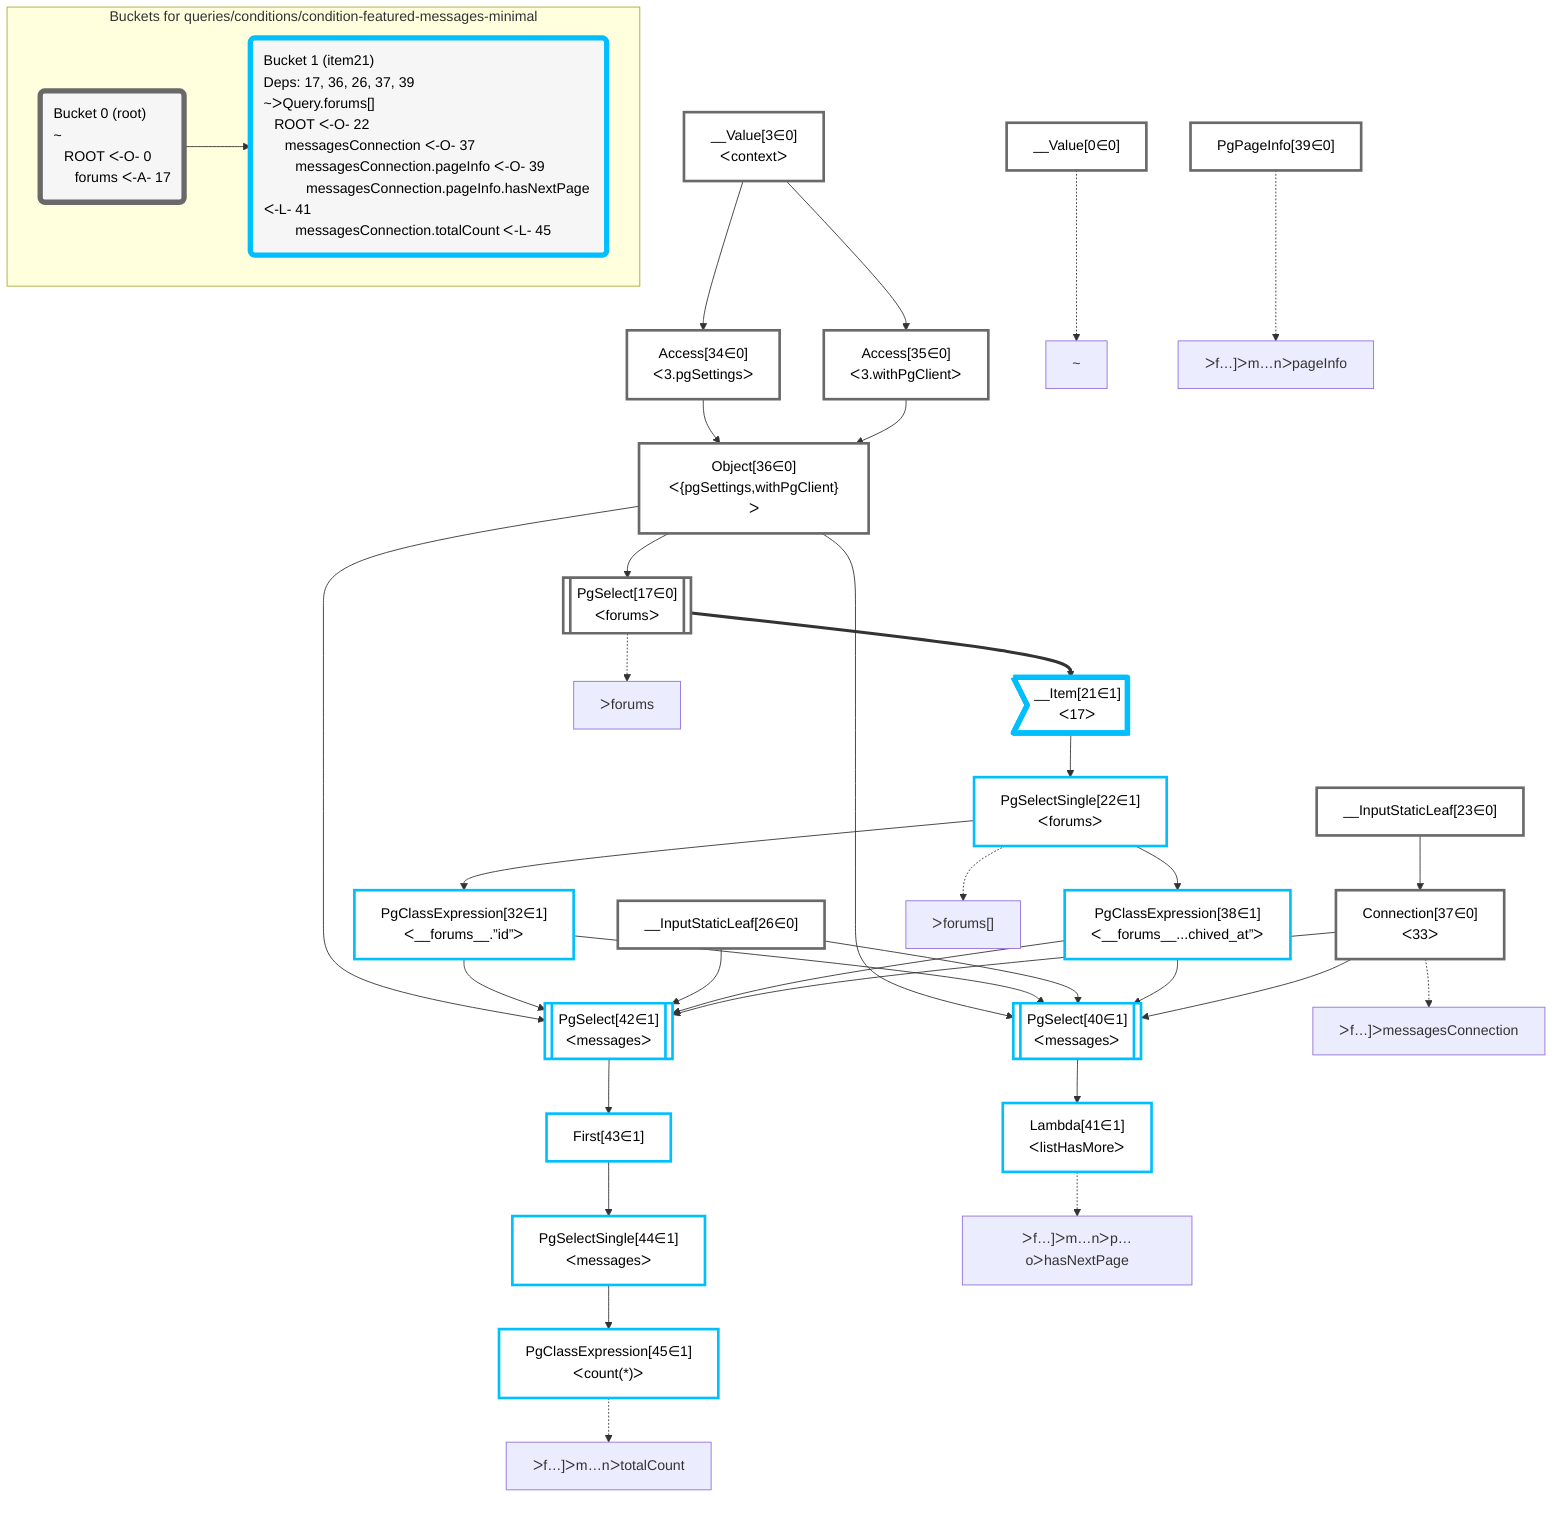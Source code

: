 graph TD
    classDef path fill:#eee,stroke:#000,color:#000
    classDef plan fill:#fff,stroke-width:3px,color:#000
    classDef itemplan fill:#fff,stroke-width:6px,color:#000
    classDef sideeffectplan fill:#f00,stroke-width:6px,color:#000
    classDef bucket fill:#f6f6f6,color:#000,stroke-width:6px,text-align:left


    %% define plans
    __Value0["__Value[0∈0]"]:::plan
    __Value3["__Value[3∈0]<br />ᐸcontextᐳ"]:::plan
    Access34["Access[34∈0]<br />ᐸ3.pgSettingsᐳ"]:::plan
    Access35["Access[35∈0]<br />ᐸ3.withPgClientᐳ"]:::plan
    Object36["Object[36∈0]<br />ᐸ{pgSettings,withPgClient}ᐳ"]:::plan
    PgSelect17[["PgSelect[17∈0]<br />ᐸforumsᐳ"]]:::plan
    __Item21>"__Item[21∈1]<br />ᐸ17ᐳ"]:::itemplan
    PgSelectSingle22["PgSelectSingle[22∈1]<br />ᐸforumsᐳ"]:::plan
    __InputStaticLeaf23["__InputStaticLeaf[23∈0]"]:::plan
    __InputStaticLeaf26["__InputStaticLeaf[26∈0]"]:::plan
    PgClassExpression32["PgClassExpression[32∈1]<br />ᐸ__forums__.”id”ᐳ"]:::plan
    Connection37["Connection[37∈0]<br />ᐸ33ᐳ"]:::plan
    PgClassExpression38["PgClassExpression[38∈1]<br />ᐸ__forums__...chived_at”ᐳ"]:::plan
    PgPageInfo39["PgPageInfo[39∈0]"]:::plan
    PgSelect40[["PgSelect[40∈1]<br />ᐸmessagesᐳ"]]:::plan
    Lambda41["Lambda[41∈1]<br />ᐸlistHasMoreᐳ"]:::plan
    PgSelect42[["PgSelect[42∈1]<br />ᐸmessagesᐳ"]]:::plan
    First43["First[43∈1]"]:::plan
    PgSelectSingle44["PgSelectSingle[44∈1]<br />ᐸmessagesᐳ"]:::plan
    PgClassExpression45["PgClassExpression[45∈1]<br />ᐸcount(*)ᐳ"]:::plan

    %% plan dependencies
    __Value3 --> Access34
    __Value3 --> Access35
    Access34 & Access35 --> Object36
    Object36 --> PgSelect17
    PgSelect17 ==> __Item21
    __Item21 --> PgSelectSingle22
    PgSelectSingle22 --> PgClassExpression32
    __InputStaticLeaf23 --> Connection37
    PgSelectSingle22 --> PgClassExpression38
    Object36 & PgClassExpression32 & __InputStaticLeaf26 & PgClassExpression38 & Connection37 --> PgSelect40
    PgSelect40 --> Lambda41
    Object36 & PgClassExpression32 & __InputStaticLeaf26 & PgClassExpression38 & Connection37 --> PgSelect42
    PgSelect42 --> First43
    First43 --> PgSelectSingle44
    PgSelectSingle44 --> PgClassExpression45

    %% plan-to-path relationships
    P0["~"]
    __Value0 -.-> P0
    P17["ᐳforums"]
    PgSelect17 -.-> P17
    P22["ᐳforums[]"]
    PgSelectSingle22 -.-> P22
    P37["ᐳf…]ᐳmessagesConnection"]
    Connection37 -.-> P37
    P39["ᐳf…]ᐳm…nᐳpageInfo"]
    PgPageInfo39 -.-> P39
    P41["ᐳf…]ᐳm…nᐳp…oᐳhasNextPage"]
    Lambda41 -.-> P41
    P45["ᐳf…]ᐳm…nᐳtotalCount"]
    PgClassExpression45 -.-> P45

    subgraph "Buckets for queries/conditions/condition-featured-messages-minimal"
    Bucket0("Bucket 0 (root)<br />~<br />⠀ROOT ᐸ-O- 0<br />⠀⠀forums ᐸ-A- 17"):::bucket
    classDef bucket0 stroke:#696969
    class Bucket0,__Value0,__Value3,PgSelect17,__InputStaticLeaf23,__InputStaticLeaf26,Access34,Access35,Object36,Connection37,PgPageInfo39 bucket0
    Bucket1("Bucket 1 (item21)<br />Deps: 17, 36, 26, 37, 39<br />~ᐳQuery.forums[]<br />⠀ROOT ᐸ-O- 22<br />⠀⠀messagesConnection ᐸ-O- 37<br />⠀⠀⠀messagesConnection.pageInfo ᐸ-O- 39<br />⠀⠀⠀⠀messagesConnection.pageInfo.hasNextPage ᐸ-L- 41<br />⠀⠀⠀messagesConnection.totalCount ᐸ-L- 45"):::bucket
    classDef bucket1 stroke:#00bfff
    class Bucket1,__Item21,PgSelectSingle22,PgClassExpression32,PgClassExpression38,PgSelect40,Lambda41,PgSelect42,First43,PgSelectSingle44,PgClassExpression45 bucket1
    Bucket0 --> Bucket1
    end